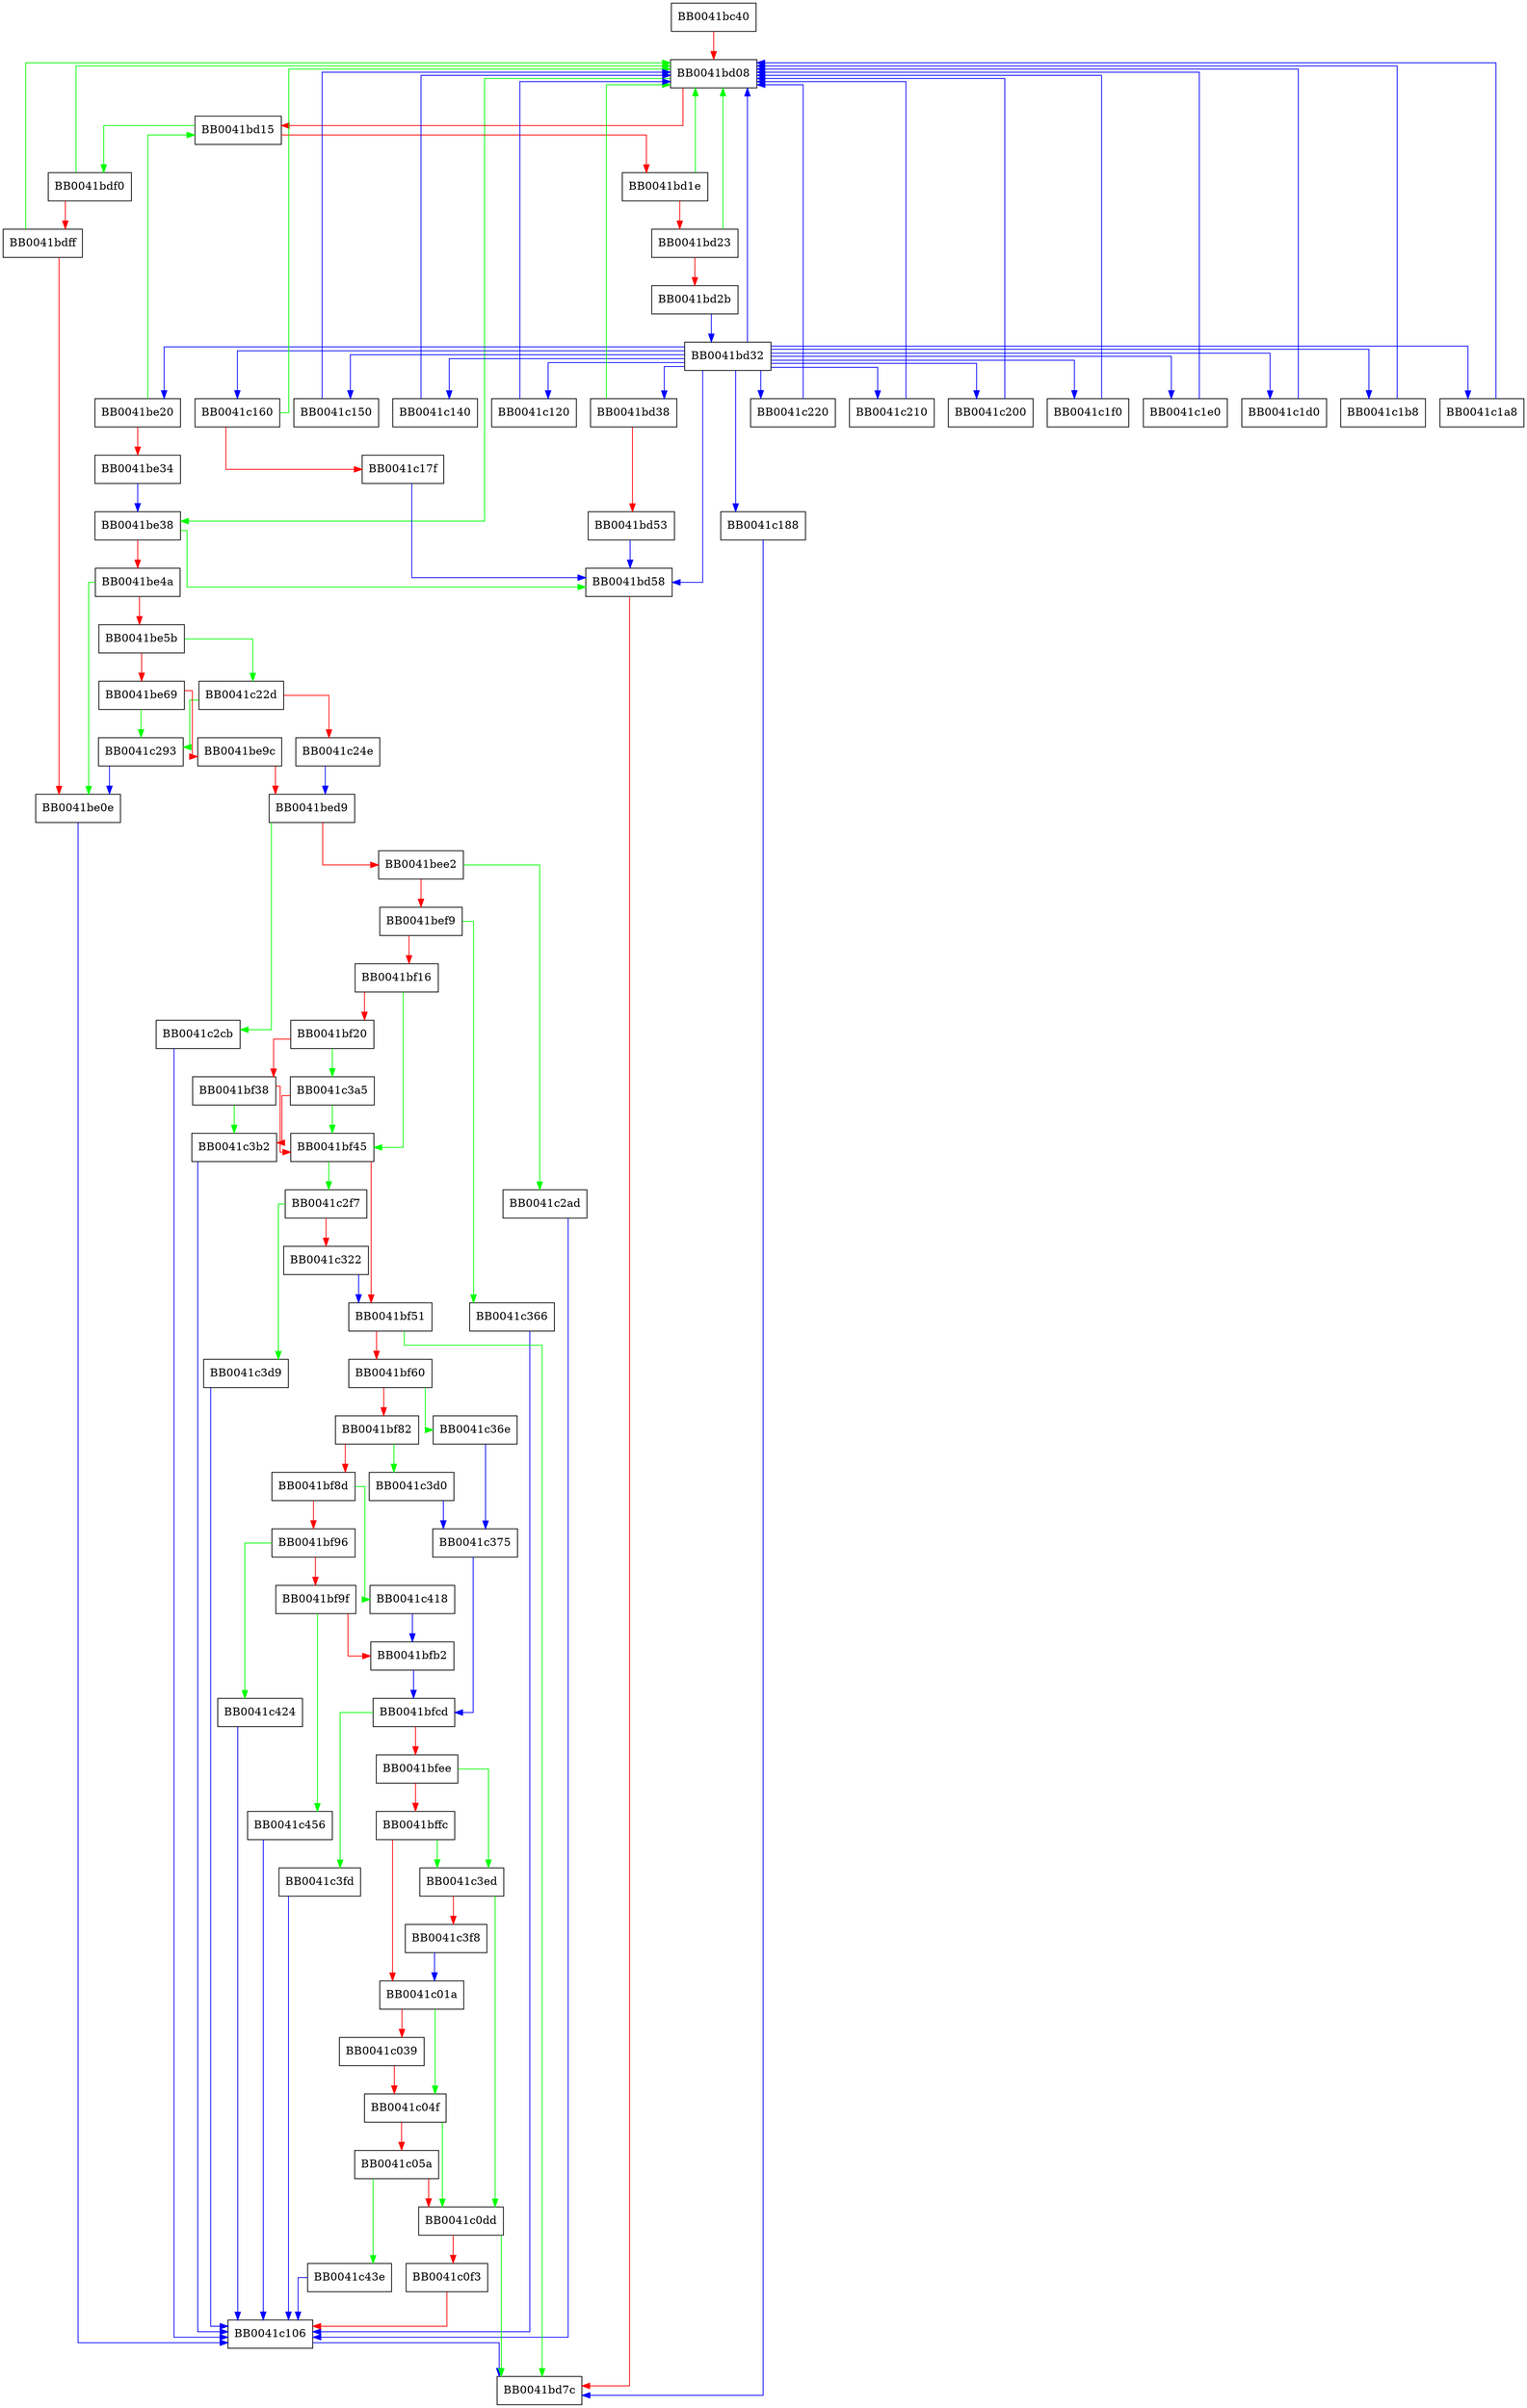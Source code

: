 digraph dsa_main {
  node [shape="box"];
  graph [splines=ortho];
  BB0041bc40 -> BB0041bd08 [color="red"];
  BB0041bd08 -> BB0041be38 [color="green"];
  BB0041bd08 -> BB0041bd15 [color="red"];
  BB0041bd15 -> BB0041bdf0 [color="green"];
  BB0041bd15 -> BB0041bd1e [color="red"];
  BB0041bd1e -> BB0041bd08 [color="green"];
  BB0041bd1e -> BB0041bd23 [color="red"];
  BB0041bd23 -> BB0041bd08 [color="green"];
  BB0041bd23 -> BB0041bd2b [color="red"];
  BB0041bd2b -> BB0041bd32 [color="blue"];
  BB0041bd32 -> BB0041bd58 [color="blue"];
  BB0041bd32 -> BB0041bd08 [color="blue"];
  BB0041bd32 -> BB0041c188 [color="blue"];
  BB0041bd32 -> BB0041bd38 [color="blue"];
  BB0041bd32 -> BB0041c160 [color="blue"];
  BB0041bd32 -> BB0041c150 [color="blue"];
  BB0041bd32 -> BB0041c140 [color="blue"];
  BB0041bd32 -> BB0041c120 [color="blue"];
  BB0041bd32 -> BB0041be20 [color="blue"];
  BB0041bd32 -> BB0041c220 [color="blue"];
  BB0041bd32 -> BB0041c210 [color="blue"];
  BB0041bd32 -> BB0041c200 [color="blue"];
  BB0041bd32 -> BB0041c1f0 [color="blue"];
  BB0041bd32 -> BB0041c1e0 [color="blue"];
  BB0041bd32 -> BB0041c1d0 [color="blue"];
  BB0041bd32 -> BB0041c1b8 [color="blue"];
  BB0041bd32 -> BB0041c1a8 [color="blue"];
  BB0041bd38 -> BB0041bd08 [color="green"];
  BB0041bd38 -> BB0041bd53 [color="red"];
  BB0041bd53 -> BB0041bd58 [color="blue"];
  BB0041bd58 -> BB0041bd7c [color="red"];
  BB0041bdf0 -> BB0041bd08 [color="green"];
  BB0041bdf0 -> BB0041bdff [color="red"];
  BB0041bdff -> BB0041bd08 [color="green"];
  BB0041bdff -> BB0041be0e [color="red"];
  BB0041be0e -> BB0041c106 [color="blue"];
  BB0041be20 -> BB0041bd15 [color="green"];
  BB0041be20 -> BB0041be34 [color="red"];
  BB0041be34 -> BB0041be38 [color="blue"];
  BB0041be38 -> BB0041bd58 [color="green"];
  BB0041be38 -> BB0041be4a [color="red"];
  BB0041be4a -> BB0041be0e [color="green"];
  BB0041be4a -> BB0041be5b [color="red"];
  BB0041be5b -> BB0041c22d [color="green"];
  BB0041be5b -> BB0041be69 [color="red"];
  BB0041be69 -> BB0041c293 [color="green"];
  BB0041be69 -> BB0041be9c [color="red"];
  BB0041be9c -> BB0041bed9 [color="red"];
  BB0041bed9 -> BB0041c2cb [color="green"];
  BB0041bed9 -> BB0041bee2 [color="red"];
  BB0041bee2 -> BB0041c2ad [color="green"];
  BB0041bee2 -> BB0041bef9 [color="red"];
  BB0041bef9 -> BB0041c366 [color="green"];
  BB0041bef9 -> BB0041bf16 [color="red"];
  BB0041bf16 -> BB0041bf45 [color="green"];
  BB0041bf16 -> BB0041bf20 [color="red"];
  BB0041bf20 -> BB0041c3a5 [color="green"];
  BB0041bf20 -> BB0041bf38 [color="red"];
  BB0041bf38 -> BB0041c3b2 [color="green"];
  BB0041bf38 -> BB0041bf45 [color="red"];
  BB0041bf45 -> BB0041c2f7 [color="green"];
  BB0041bf45 -> BB0041bf51 [color="red"];
  BB0041bf51 -> BB0041bd7c [color="green"];
  BB0041bf51 -> BB0041bf60 [color="red"];
  BB0041bf60 -> BB0041c36e [color="green"];
  BB0041bf60 -> BB0041bf82 [color="red"];
  BB0041bf82 -> BB0041c3d0 [color="green"];
  BB0041bf82 -> BB0041bf8d [color="red"];
  BB0041bf8d -> BB0041c418 [color="green"];
  BB0041bf8d -> BB0041bf96 [color="red"];
  BB0041bf96 -> BB0041c424 [color="green"];
  BB0041bf96 -> BB0041bf9f [color="red"];
  BB0041bf9f -> BB0041c456 [color="green"];
  BB0041bf9f -> BB0041bfb2 [color="red"];
  BB0041bfb2 -> BB0041bfcd [color="blue"];
  BB0041bfcd -> BB0041c3fd [color="green"];
  BB0041bfcd -> BB0041bfee [color="red"];
  BB0041bfee -> BB0041c3ed [color="green"];
  BB0041bfee -> BB0041bffc [color="red"];
  BB0041bffc -> BB0041c3ed [color="green"];
  BB0041bffc -> BB0041c01a [color="red"];
  BB0041c01a -> BB0041c04f [color="green"];
  BB0041c01a -> BB0041c039 [color="red"];
  BB0041c039 -> BB0041c04f [color="red"];
  BB0041c04f -> BB0041c0dd [color="green"];
  BB0041c04f -> BB0041c05a [color="red"];
  BB0041c05a -> BB0041c43e [color="green"];
  BB0041c05a -> BB0041c0dd [color="red"];
  BB0041c0dd -> BB0041bd7c [color="green"];
  BB0041c0dd -> BB0041c0f3 [color="red"];
  BB0041c0f3 -> BB0041c106 [color="red"];
  BB0041c106 -> BB0041bd7c [color="blue"];
  BB0041c120 -> BB0041bd08 [color="blue"];
  BB0041c140 -> BB0041bd08 [color="blue"];
  BB0041c150 -> BB0041bd08 [color="blue"];
  BB0041c160 -> BB0041bd08 [color="green"];
  BB0041c160 -> BB0041c17f [color="red"];
  BB0041c17f -> BB0041bd58 [color="blue"];
  BB0041c188 -> BB0041bd7c [color="blue"];
  BB0041c1a8 -> BB0041bd08 [color="blue"];
  BB0041c1b8 -> BB0041bd08 [color="blue"];
  BB0041c1d0 -> BB0041bd08 [color="blue"];
  BB0041c1e0 -> BB0041bd08 [color="blue"];
  BB0041c1f0 -> BB0041bd08 [color="blue"];
  BB0041c200 -> BB0041bd08 [color="blue"];
  BB0041c210 -> BB0041bd08 [color="blue"];
  BB0041c220 -> BB0041bd08 [color="blue"];
  BB0041c22d -> BB0041c293 [color="green"];
  BB0041c22d -> BB0041c24e [color="red"];
  BB0041c24e -> BB0041bed9 [color="blue"];
  BB0041c293 -> BB0041be0e [color="blue"];
  BB0041c2ad -> BB0041c106 [color="blue"];
  BB0041c2cb -> BB0041c106 [color="blue"];
  BB0041c2f7 -> BB0041c3d9 [color="green"];
  BB0041c2f7 -> BB0041c322 [color="red"];
  BB0041c322 -> BB0041bf51 [color="blue"];
  BB0041c366 -> BB0041c106 [color="blue"];
  BB0041c36e -> BB0041c375 [color="blue"];
  BB0041c375 -> BB0041bfcd [color="blue"];
  BB0041c3a5 -> BB0041bf45 [color="green"];
  BB0041c3a5 -> BB0041c3b2 [color="red"];
  BB0041c3b2 -> BB0041c106 [color="blue"];
  BB0041c3d0 -> BB0041c375 [color="blue"];
  BB0041c3d9 -> BB0041c106 [color="blue"];
  BB0041c3ed -> BB0041c0dd [color="green"];
  BB0041c3ed -> BB0041c3f8 [color="red"];
  BB0041c3f8 -> BB0041c01a [color="blue"];
  BB0041c3fd -> BB0041c106 [color="blue"];
  BB0041c418 -> BB0041bfb2 [color="blue"];
  BB0041c424 -> BB0041c106 [color="blue"];
  BB0041c43e -> BB0041c106 [color="blue"];
  BB0041c456 -> BB0041c106 [color="blue"];
}
